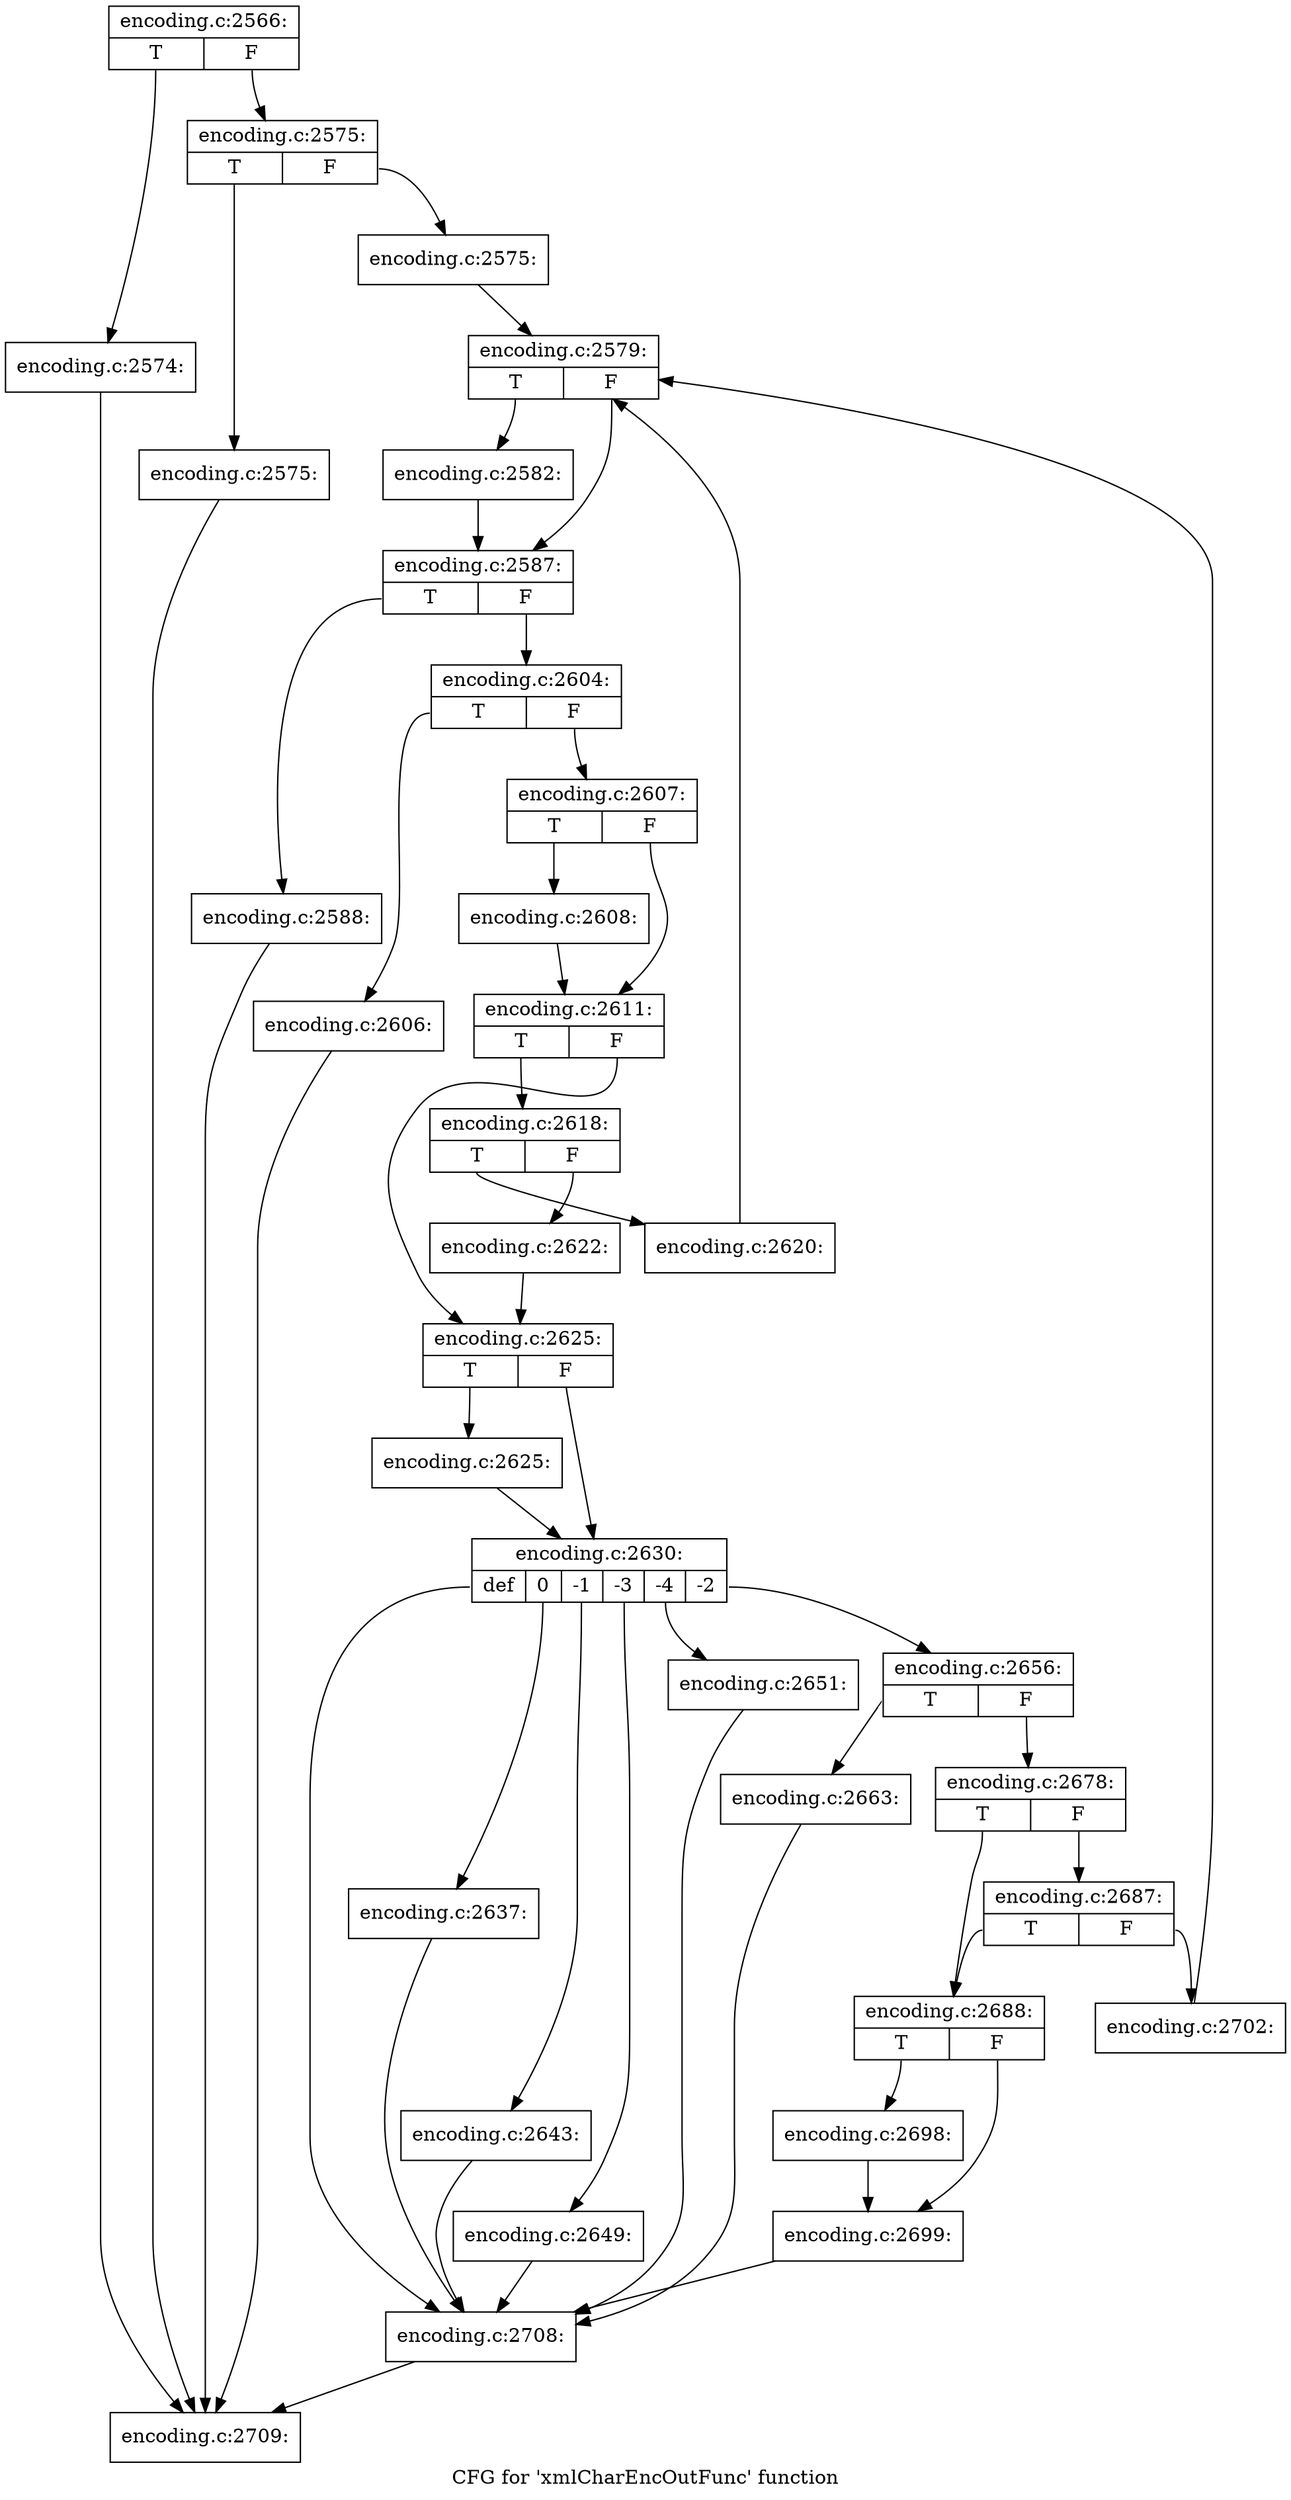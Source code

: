 digraph "CFG for 'xmlCharEncOutFunc' function" {
	label="CFG for 'xmlCharEncOutFunc' function";

	Node0x5557bd974390 [shape=record,label="{encoding.c:2566:|{<s0>T|<s1>F}}"];
	Node0x5557bd974390:s0 -> Node0x5557bd980910;
	Node0x5557bd974390:s1 -> Node0x5557bd980960;
	Node0x5557bd980910 [shape=record,label="{encoding.c:2574:}"];
	Node0x5557bd980910 -> Node0x5557bd96ab70;
	Node0x5557bd980960 [shape=record,label="{encoding.c:2575:|{<s0>T|<s1>F}}"];
	Node0x5557bd980960:s0 -> Node0x5557bd980e20;
	Node0x5557bd980960:s1 -> Node0x5557bd980e70;
	Node0x5557bd980e20 [shape=record,label="{encoding.c:2575:}"];
	Node0x5557bd980e20 -> Node0x5557bd96ab70;
	Node0x5557bd980e70 [shape=record,label="{encoding.c:2575:}"];
	Node0x5557bd980e70 -> Node0x5557bd981ae0;
	Node0x5557bd981ae0 [shape=record,label="{encoding.c:2579:|{<s0>T|<s1>F}}"];
	Node0x5557bd981ae0:s0 -> Node0x5557bd981fc0;
	Node0x5557bd981ae0:s1 -> Node0x5557bd982010;
	Node0x5557bd981fc0 [shape=record,label="{encoding.c:2582:}"];
	Node0x5557bd981fc0 -> Node0x5557bd982010;
	Node0x5557bd982010 [shape=record,label="{encoding.c:2587:|{<s0>T|<s1>F}}"];
	Node0x5557bd982010:s0 -> Node0x5557bd982550;
	Node0x5557bd982010:s1 -> Node0x5557bd9825a0;
	Node0x5557bd982550 [shape=record,label="{encoding.c:2588:}"];
	Node0x5557bd982550 -> Node0x5557bd96ab70;
	Node0x5557bd9825a0 [shape=record,label="{encoding.c:2604:|{<s0>T|<s1>F}}"];
	Node0x5557bd9825a0:s0 -> Node0x5557bd983d80;
	Node0x5557bd9825a0:s1 -> Node0x5557bd983dd0;
	Node0x5557bd983d80 [shape=record,label="{encoding.c:2606:}"];
	Node0x5557bd983d80 -> Node0x5557bd96ab70;
	Node0x5557bd983dd0 [shape=record,label="{encoding.c:2607:|{<s0>T|<s1>F}}"];
	Node0x5557bd983dd0:s0 -> Node0x5557bd984260;
	Node0x5557bd983dd0:s1 -> Node0x5557bd9842b0;
	Node0x5557bd984260 [shape=record,label="{encoding.c:2608:}"];
	Node0x5557bd984260 -> Node0x5557bd9842b0;
	Node0x5557bd9842b0 [shape=record,label="{encoding.c:2611:|{<s0>T|<s1>F}}"];
	Node0x5557bd9842b0:s0 -> Node0x5557bd9867c0;
	Node0x5557bd9842b0:s1 -> Node0x5557bd986810;
	Node0x5557bd9867c0 [shape=record,label="{encoding.c:2618:|{<s0>T|<s1>F}}"];
	Node0x5557bd9867c0:s0 -> Node0x5557bd986c00;
	Node0x5557bd9867c0:s1 -> Node0x5557bd986c50;
	Node0x5557bd986c00 [shape=record,label="{encoding.c:2620:}"];
	Node0x5557bd986c00 -> Node0x5557bd981ae0;
	Node0x5557bd986c50 [shape=record,label="{encoding.c:2622:}"];
	Node0x5557bd986c50 -> Node0x5557bd986810;
	Node0x5557bd986810 [shape=record,label="{encoding.c:2625:|{<s0>T|<s1>F}}"];
	Node0x5557bd986810:s0 -> Node0x5557bd9872a0;
	Node0x5557bd986810:s1 -> Node0x5557bd9872f0;
	Node0x5557bd9872a0 [shape=record,label="{encoding.c:2625:}"];
	Node0x5557bd9872a0 -> Node0x5557bd9872f0;
	Node0x5557bd9872f0 [shape=record,label="{encoding.c:2630:|{<s0>def|<s1>0|<s2>-1|<s3>-3|<s4>-4|<s5>-2}}"];
	Node0x5557bd9872f0:s0 -> Node0x5557bd987850;
	Node0x5557bd9872f0:s1 -> Node0x5557bd987c70;
	Node0x5557bd9872f0:s2 -> Node0x5557bd987d50;
	Node0x5557bd9872f0:s3 -> Node0x5557bd987e30;
	Node0x5557bd9872f0:s4 -> Node0x5557bd987f10;
	Node0x5557bd9872f0:s5 -> Node0x5557bd9882b0;
	Node0x5557bd987c70 [shape=record,label="{encoding.c:2637:}"];
	Node0x5557bd987c70 -> Node0x5557bd987850;
	Node0x5557bd987d50 [shape=record,label="{encoding.c:2643:}"];
	Node0x5557bd987d50 -> Node0x5557bd987850;
	Node0x5557bd987e30 [shape=record,label="{encoding.c:2649:}"];
	Node0x5557bd987e30 -> Node0x5557bd987850;
	Node0x5557bd987f10 [shape=record,label="{encoding.c:2651:}"];
	Node0x5557bd987f10 -> Node0x5557bd987850;
	Node0x5557bd9882b0 [shape=record,label="{encoding.c:2656:|{<s0>T|<s1>F}}"];
	Node0x5557bd9882b0:s0 -> Node0x5557bd989940;
	Node0x5557bd9882b0:s1 -> Node0x5557bd989990;
	Node0x5557bd989940 [shape=record,label="{encoding.c:2663:}"];
	Node0x5557bd989940 -> Node0x5557bd987850;
	Node0x5557bd989990 [shape=record,label="{encoding.c:2678:|{<s0>T|<s1>F}}"];
	Node0x5557bd989990:s0 -> Node0x5557bd98b650;
	Node0x5557bd989990:s1 -> Node0x5557bd98b6f0;
	Node0x5557bd98b6f0 [shape=record,label="{encoding.c:2687:|{<s0>T|<s1>F}}"];
	Node0x5557bd98b6f0:s0 -> Node0x5557bd98b650;
	Node0x5557bd98b6f0:s1 -> Node0x5557bd98b6a0;
	Node0x5557bd98b650 [shape=record,label="{encoding.c:2688:|{<s0>T|<s1>F}}"];
	Node0x5557bd98b650:s0 -> Node0x5557bd98d270;
	Node0x5557bd98b650:s1 -> Node0x5557bd98d2c0;
	Node0x5557bd98d270 [shape=record,label="{encoding.c:2698:}"];
	Node0x5557bd98d270 -> Node0x5557bd98d2c0;
	Node0x5557bd98d2c0 [shape=record,label="{encoding.c:2699:}"];
	Node0x5557bd98d2c0 -> Node0x5557bd987850;
	Node0x5557bd98b6a0 [shape=record,label="{encoding.c:2702:}"];
	Node0x5557bd98b6a0 -> Node0x5557bd981ae0;
	Node0x5557bd987850 [shape=record,label="{encoding.c:2708:}"];
	Node0x5557bd987850 -> Node0x5557bd96ab70;
	Node0x5557bd96ab70 [shape=record,label="{encoding.c:2709:}"];
}
